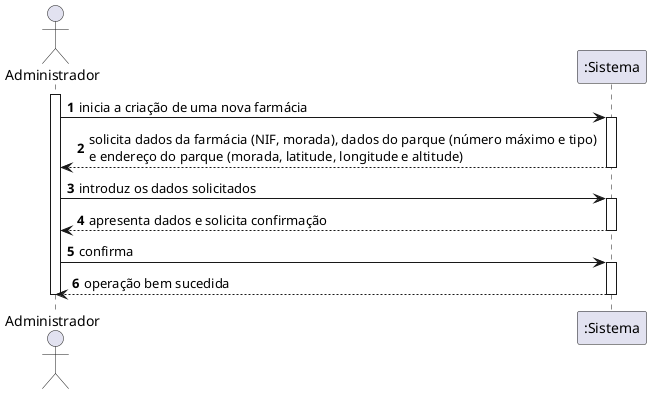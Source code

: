 @startuml
autonumber
actor "Administrador" as ADM

activate ADM
ADM -> ":Sistema" : inicia a criação de uma nova farmácia
activate ":Sistema"
":Sistema" --> ADM : solicita dados da farmácia (NIF, morada), dados do parque (número máximo e tipo) \ne endereço do parque (morada, latitude, longitude e altitude)
deactivate ":Sistema"

ADM -> ":Sistema" : introduz os dados solicitados
activate ":Sistema"
":Sistema" --> ADM : apresenta dados e solicita confirmação
deactivate ":Sistema"

ADM -> ":Sistema" : confirma
activate ":Sistema"
":Sistema" --> ADM : operação bem sucedida
deactivate ":Sistema"

deactivate ADM
@enduml